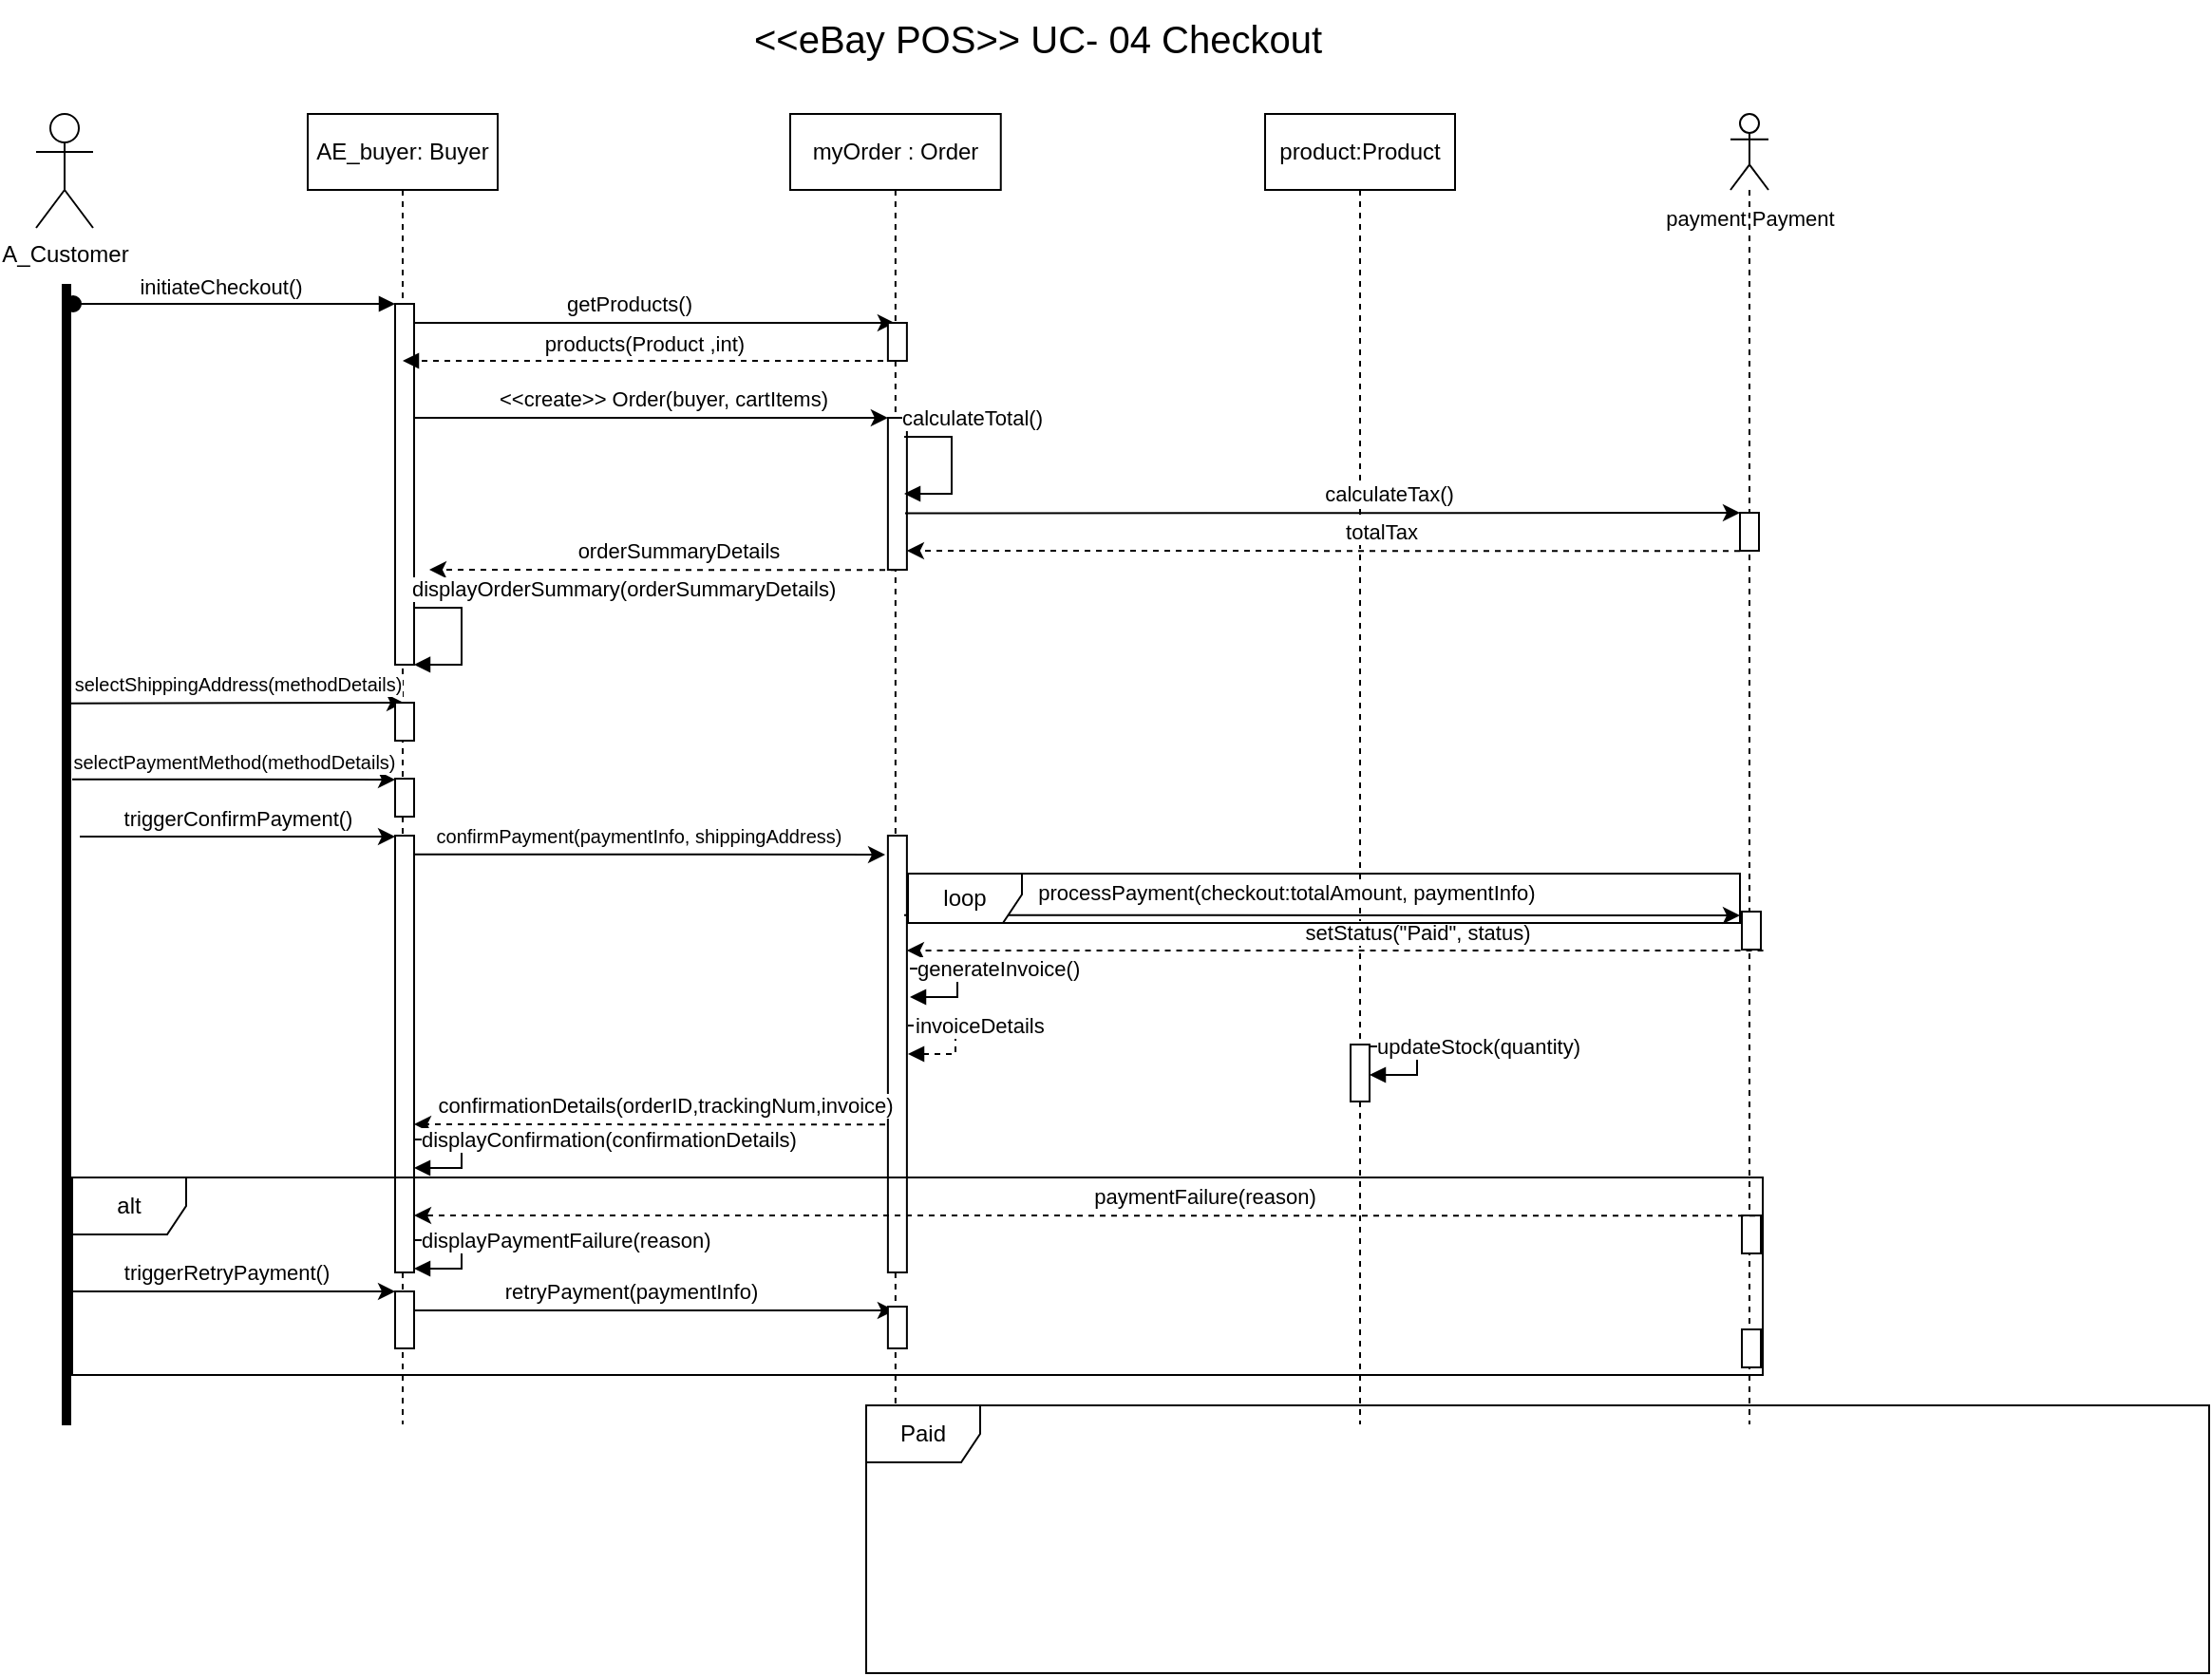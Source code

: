 <mxfile version="27.0.6">
  <diagram name="Page-1" id="2YBvvXClWsGukQMizWep">
    <mxGraphModel dx="2146" dy="781" grid="1" gridSize="10" guides="1" tooltips="1" connect="1" arrows="1" fold="1" page="1" pageScale="1" pageWidth="850" pageHeight="1100" math="0" shadow="0">
      <root>
        <mxCell id="0" />
        <mxCell id="1" parent="0" />
        <mxCell id="mtO_gDQZqmRhvzvz-Wwp-23" value="" style="edgeStyle=elbowEdgeStyle;rounded=0;orthogonalLoop=1;jettySize=auto;html=1;elbow=vertical;curved=0;" parent="1" edge="1" target="kN1TvL-AGW_TWXCYKgNe-19">
          <mxGeometry relative="1" as="geometry">
            <mxPoint x="-241" y="700" as="sourcePoint" />
            <mxPoint x="103.065" y="699.696" as="targetPoint" />
          </mxGeometry>
        </mxCell>
        <mxCell id="mtO_gDQZqmRhvzvz-Wwp-24" value="retryPayment(paymentInfo)" style="edgeLabel;html=1;align=center;verticalAlign=middle;resizable=0;points=[];" parent="mtO_gDQZqmRhvzvz-Wwp-23" vertex="1" connectable="0">
          <mxGeometry x="-0.239" y="4" relative="1" as="geometry">
            <mxPoint x="19" y="-6" as="offset" />
          </mxGeometry>
        </mxCell>
        <mxCell id="kN1TvL-AGW_TWXCYKgNe-4" value="A_Customer" style="shape=umlActor;verticalLabelPosition=bottom;verticalAlign=top;html=1;" parent="1" vertex="1">
          <mxGeometry x="-437" y="70" width="30" height="60" as="geometry" />
        </mxCell>
        <mxCell id="kN1TvL-AGW_TWXCYKgNe-6" value="" style="html=1;points=[[0,0,0,0,5],[0,1,0,0,-5],[1,0,0,0,5],[1,1,0,0,-5]];perimeter=orthogonalPerimeter;outlineConnect=0;targetShapes=umlLifeline;portConstraint=eastwest;newEdgeStyle={&quot;curved&quot;:0,&quot;rounded&quot;:0};fillColor=#000000;imageWidth=6;" parent="1" vertex="1">
          <mxGeometry x="-423" y="160" width="4" height="600" as="geometry" />
        </mxCell>
        <mxCell id="kN1TvL-AGW_TWXCYKgNe-8" value="initiateCheckout()" style="html=1;verticalAlign=bottom;startArrow=oval;startFill=1;endArrow=block;startSize=8;curved=0;rounded=0;" parent="1" edge="1">
          <mxGeometry x="-0.087" width="60" relative="1" as="geometry">
            <mxPoint x="-417.5" y="170" as="sourcePoint" />
            <mxPoint x="-248.0" y="170" as="targetPoint" />
            <mxPoint as="offset" />
          </mxGeometry>
        </mxCell>
        <mxCell id="kN1TvL-AGW_TWXCYKgNe-25" value="" style="edgeStyle=elbowEdgeStyle;rounded=0;orthogonalLoop=1;jettySize=auto;html=1;elbow=vertical;curved=0;" parent="1" edge="1" target="kN1TvL-AGW_TWXCYKgNe-19">
          <mxGeometry relative="1" as="geometry">
            <mxPoint x="-242.0" y="179.996" as="sourcePoint" />
            <mxPoint x="-73.5" y="180" as="targetPoint" />
          </mxGeometry>
        </mxCell>
        <mxCell id="kN1TvL-AGW_TWXCYKgNe-26" value="getProducts()" style="edgeLabel;html=1;align=center;verticalAlign=middle;resizable=0;points=[];" parent="kN1TvL-AGW_TWXCYKgNe-25" vertex="1" connectable="0">
          <mxGeometry x="-0.239" y="4" relative="1" as="geometry">
            <mxPoint x="19" y="-6" as="offset" />
          </mxGeometry>
        </mxCell>
        <mxCell id="kN1TvL-AGW_TWXCYKgNe-13" value="AE_buyer: Buyer" style="shape=umlLifeline;perimeter=lifelinePerimeter;whiteSpace=wrap;html=1;container=0;dropTarget=0;collapsible=0;recursiveResize=0;outlineConnect=0;portConstraint=eastwest;newEdgeStyle={&quot;edgeStyle&quot;:&quot;elbowEdgeStyle&quot;,&quot;elbow&quot;:&quot;vertical&quot;,&quot;curved&quot;:0,&quot;rounded&quot;:0};" parent="1" vertex="1">
          <mxGeometry x="-294" y="70" width="100" height="690" as="geometry" />
        </mxCell>
        <mxCell id="HF9BvkSXhrn5gTn5HDKa-1" value="" style="html=1;points=[[0,0,0,0,5],[0,1,0,0,-5],[1,0,0,0,5],[1,1,0,0,-5]];perimeter=orthogonalPerimeter;outlineConnect=0;targetShapes=umlLifeline;portConstraint=eastwest;newEdgeStyle={&quot;curved&quot;:0,&quot;rounded&quot;:0};" parent="kN1TvL-AGW_TWXCYKgNe-13" vertex="1">
          <mxGeometry x="46" y="100" width="10" height="190" as="geometry" />
        </mxCell>
        <mxCell id="Sw7p4tAm8NIHKgo4iLP5-28" value="" style="html=1;points=[[0,0,0,0,5],[0,1,0,0,-5],[1,0,0,0,5],[1,1,0,0,-5]];perimeter=orthogonalPerimeter;outlineConnect=0;targetShapes=umlLifeline;portConstraint=eastwest;newEdgeStyle={&quot;curved&quot;:0,&quot;rounded&quot;:0};" parent="kN1TvL-AGW_TWXCYKgNe-13" vertex="1">
          <mxGeometry x="46" y="380" width="10" height="230" as="geometry" />
        </mxCell>
        <mxCell id="mtO_gDQZqmRhvzvz-Wwp-13" value="" style="html=1;points=[[0,0,0,0,5],[0,1,0,0,-5],[1,0,0,0,5],[1,1,0,0,-5]];perimeter=orthogonalPerimeter;outlineConnect=0;targetShapes=umlLifeline;portConstraint=eastwest;newEdgeStyle={&quot;curved&quot;:0,&quot;rounded&quot;:0};" parent="kN1TvL-AGW_TWXCYKgNe-13" vertex="1">
          <mxGeometry x="46" y="620" width="10" height="30" as="geometry" />
        </mxCell>
        <mxCell id="kN1TvL-AGW_TWXCYKgNe-19" value="myOrder : Order" style="shape=umlLifeline;perimeter=lifelinePerimeter;whiteSpace=wrap;html=1;container=0;dropTarget=0;collapsible=0;recursiveResize=0;outlineConnect=0;portConstraint=eastwest;newEdgeStyle={&quot;edgeStyle&quot;:&quot;elbowEdgeStyle&quot;,&quot;elbow&quot;:&quot;vertical&quot;,&quot;curved&quot;:0,&quot;rounded&quot;:0};" parent="1" vertex="1">
          <mxGeometry x="-40" y="70" width="110.87" height="690" as="geometry" />
        </mxCell>
        <mxCell id="kN1TvL-AGW_TWXCYKgNe-66" value="" style="html=1;points=[[0,0,0,0,5],[0,1,0,0,-5],[1,0,0,0,5],[1,1,0,0,-5]];perimeter=orthogonalPerimeter;outlineConnect=0;targetShapes=umlLifeline;portConstraint=eastwest;newEdgeStyle={&quot;curved&quot;:0,&quot;rounded&quot;:0};" parent="kN1TvL-AGW_TWXCYKgNe-19" vertex="1">
          <mxGeometry x="51.44" y="380" width="10" height="230" as="geometry" />
        </mxCell>
        <mxCell id="kN1TvL-AGW_TWXCYKgNe-73" value="" style="html=1;points=[[0,0,0,0,5],[0,1,0,0,-5],[1,0,0,0,5],[1,1,0,0,-5]];perimeter=orthogonalPerimeter;outlineConnect=0;targetShapes=umlLifeline;portConstraint=eastwest;newEdgeStyle={&quot;curved&quot;:0,&quot;rounded&quot;:0};" parent="kN1TvL-AGW_TWXCYKgNe-19" vertex="1">
          <mxGeometry x="51.44" y="160" width="10" height="80" as="geometry" />
        </mxCell>
        <mxCell id="mtO_gDQZqmRhvzvz-Wwp-22" value="" style="html=1;points=[[0,0,0,0,5],[0,1,0,0,-5],[1,0,0,0,5],[1,1,0,0,-5]];perimeter=orthogonalPerimeter;outlineConnect=0;targetShapes=umlLifeline;portConstraint=eastwest;newEdgeStyle={&quot;curved&quot;:0,&quot;rounded&quot;:0};" parent="kN1TvL-AGW_TWXCYKgNe-19" vertex="1">
          <mxGeometry x="51.44" y="628" width="10" height="22" as="geometry" />
        </mxCell>
        <mxCell id="Sw7p4tAm8NIHKgo4iLP5-13" value="" style="html=1;points=[[0,0,0,0,5],[0,1,0,0,-5],[1,0,0,0,5],[1,1,0,0,-5]];perimeter=orthogonalPerimeter;outlineConnect=0;targetShapes=umlLifeline;portConstraint=eastwest;newEdgeStyle={&quot;curved&quot;:0,&quot;rounded&quot;:0};" parent="kN1TvL-AGW_TWXCYKgNe-19" vertex="1">
          <mxGeometry x="51.44" y="110" width="10" height="20" as="geometry" />
        </mxCell>
        <mxCell id="kN1TvL-AGW_TWXCYKgNe-23" value="" style="shape=umlLifeline;perimeter=lifelinePerimeter;whiteSpace=wrap;html=1;container=1;dropTarget=0;collapsible=0;recursiveResize=0;outlineConnect=0;portConstraint=eastwest;newEdgeStyle={&quot;curved&quot;:0,&quot;rounded&quot;:0};participant=umlActor;" parent="1" vertex="1">
          <mxGeometry x="455" y="70" width="20" height="690" as="geometry" />
        </mxCell>
        <mxCell id="Sw7p4tAm8NIHKgo4iLP5-35" value="" style="html=1;points=[[0,0,0,0,5],[0,1,0,0,-5],[1,0,0,0,5],[1,1,0,0,-5]];perimeter=orthogonalPerimeter;outlineConnect=0;targetShapes=umlLifeline;portConstraint=eastwest;newEdgeStyle={&quot;curved&quot;:0,&quot;rounded&quot;:0};" parent="kN1TvL-AGW_TWXCYKgNe-23" vertex="1">
          <mxGeometry x="6" y="420" width="10" height="20" as="geometry" />
        </mxCell>
        <mxCell id="HF9BvkSXhrn5gTn5HDKa-6" value="" style="html=1;points=[[0,0,0,0,5],[0,1,0,0,-5],[1,0,0,0,5],[1,1,0,0,-5]];perimeter=orthogonalPerimeter;outlineConnect=0;targetShapes=umlLifeline;portConstraint=eastwest;newEdgeStyle={&quot;curved&quot;:0,&quot;rounded&quot;:0};" parent="kN1TvL-AGW_TWXCYKgNe-23" vertex="1">
          <mxGeometry x="6" y="640" width="10" height="20" as="geometry" />
        </mxCell>
        <mxCell id="ykOPbRQtEB0h3hrjc40J-9" value="" style="html=1;points=[[0,0,0,0,5],[0,1,0,0,-5],[1,0,0,0,5],[1,1,0,0,-5]];perimeter=orthogonalPerimeter;outlineConnect=0;targetShapes=umlLifeline;portConstraint=eastwest;newEdgeStyle={&quot;curved&quot;:0,&quot;rounded&quot;:0};" parent="kN1TvL-AGW_TWXCYKgNe-23" vertex="1">
          <mxGeometry x="6" y="580" width="10" height="20" as="geometry" />
        </mxCell>
        <mxCell id="nH1G99oQ00qSDfp580w2-2" value="" style="html=1;points=[[0,0,0,0,5],[0,1,0,0,-5],[1,0,0,0,5],[1,1,0,0,-5]];perimeter=orthogonalPerimeter;outlineConnect=0;targetShapes=umlLifeline;portConstraint=eastwest;newEdgeStyle={&quot;curved&quot;:0,&quot;rounded&quot;:0};" vertex="1" parent="kN1TvL-AGW_TWXCYKgNe-23">
          <mxGeometry x="5" y="210" width="10" height="20" as="geometry" />
        </mxCell>
        <mxCell id="kN1TvL-AGW_TWXCYKgNe-24" value="payment:Payment" style="text;html=1;align=center;verticalAlign=middle;resizable=0;points=[];autosize=1;strokeColor=none;fillColor=none;fontSize=11;" parent="1" vertex="1">
          <mxGeometry x="410" y="110" width="110" height="30" as="geometry" />
        </mxCell>
        <mxCell id="kN1TvL-AGW_TWXCYKgNe-31" value="" style="edgeStyle=elbowEdgeStyle;rounded=0;orthogonalLoop=1;jettySize=auto;html=1;elbow=vertical;curved=0;" parent="1" target="kN1TvL-AGW_TWXCYKgNe-73" edge="1">
          <mxGeometry relative="1" as="geometry">
            <mxPoint x="-238.0" y="229.996" as="sourcePoint" />
            <mxPoint x="-103.13" y="229.996" as="targetPoint" />
          </mxGeometry>
        </mxCell>
        <mxCell id="Sw7p4tAm8NIHKgo4iLP5-3" value="&amp;lt;&amp;lt;create&amp;gt;&amp;gt; Order(buyer, cartItems)" style="edgeLabel;html=1;align=center;verticalAlign=middle;resizable=0;points=[];" parent="kN1TvL-AGW_TWXCYKgNe-31" vertex="1" connectable="0">
          <mxGeometry x="0.298" relative="1" as="geometry">
            <mxPoint x="-31" y="-10" as="offset" />
          </mxGeometry>
        </mxCell>
        <mxCell id="kN1TvL-AGW_TWXCYKgNe-64" value="product:Product" style="shape=umlLifeline;perimeter=lifelinePerimeter;whiteSpace=wrap;html=1;container=0;dropTarget=0;collapsible=0;recursiveResize=0;outlineConnect=0;portConstraint=eastwest;newEdgeStyle={&quot;edgeStyle&quot;:&quot;elbowEdgeStyle&quot;,&quot;elbow&quot;:&quot;vertical&quot;,&quot;curved&quot;:0,&quot;rounded&quot;:0};" parent="1" vertex="1">
          <mxGeometry x="210" y="70" width="100" height="690" as="geometry" />
        </mxCell>
        <mxCell id="mtO_gDQZqmRhvzvz-Wwp-34" value="" style="html=1;points=[[0,0,0,0,5],[0,1,0,0,-5],[1,0,0,0,5],[1,1,0,0,-5]];perimeter=orthogonalPerimeter;outlineConnect=0;targetShapes=umlLifeline;portConstraint=eastwest;newEdgeStyle={&quot;curved&quot;:0,&quot;rounded&quot;:0};" parent="kN1TvL-AGW_TWXCYKgNe-64" vertex="1">
          <mxGeometry x="45" y="490" width="10" height="30" as="geometry" />
        </mxCell>
        <mxCell id="kN1TvL-AGW_TWXCYKgNe-87" value="" style="edgeStyle=elbowEdgeStyle;rounded=0;orthogonalLoop=1;jettySize=auto;html=1;elbow=vertical;curved=0;exitX=1;exitY=1;exitDx=0;exitDy=-5;exitPerimeter=0;" parent="1" edge="1">
          <mxGeometry relative="1" as="geometry">
            <mxPoint x="-414" y="450.46" as="sourcePoint" />
            <mxPoint x="-248" y="450.17" as="targetPoint" />
          </mxGeometry>
        </mxCell>
        <mxCell id="kN1TvL-AGW_TWXCYKgNe-88" value="triggerConfirmPayment()" style="edgeLabel;html=1;align=center;verticalAlign=middle;resizable=0;points=[];" parent="kN1TvL-AGW_TWXCYKgNe-87" vertex="1" connectable="0">
          <mxGeometry x="-0.239" y="4" relative="1" as="geometry">
            <mxPoint x="19" y="-6" as="offset" />
          </mxGeometry>
        </mxCell>
        <mxCell id="kN1TvL-AGW_TWXCYKgNe-93" value="&amp;lt;&amp;lt;eBay POS&amp;gt;&amp;gt; UC- 04 Checkout" style="text;html=1;align=center;verticalAlign=middle;resizable=0;points=[];autosize=1;strokeColor=none;fillColor=none;fontSize=20;" parent="1" vertex="1">
          <mxGeometry x="-70" y="10" width="320" height="40" as="geometry" />
        </mxCell>
        <mxCell id="Sw7p4tAm8NIHKgo4iLP5-1" value="products(Product ,int)" style="html=1;verticalAlign=bottom;endArrow=block;curved=0;rounded=0;dashed=1;" parent="1" edge="1" target="kN1TvL-AGW_TWXCYKgNe-13">
          <mxGeometry width="80" relative="1" as="geometry">
            <mxPoint x="9" y="200" as="sourcePoint" />
            <mxPoint x="-150" y="200" as="targetPoint" />
          </mxGeometry>
        </mxCell>
        <mxCell id="Sw7p4tAm8NIHKgo4iLP5-2" value="" style="edgeStyle=elbowEdgeStyle;rounded=0;orthogonalLoop=1;jettySize=auto;html=1;elbow=vertical;curved=0;" parent="1" source="Sw7p4tAm8NIHKgo4iLP5-16" edge="1">
          <mxGeometry relative="1" as="geometry">
            <mxPoint x="-360.0" y="389.996" as="sourcePoint" />
            <mxPoint x="-243" y="390" as="targetPoint" />
          </mxGeometry>
        </mxCell>
        <mxCell id="Sw7p4tAm8NIHKgo4iLP5-6" value="" style="edgeStyle=elbowEdgeStyle;rounded=0;orthogonalLoop=1;jettySize=auto;html=1;elbow=vertical;curved=0;dashed=1;" parent="1" edge="1">
          <mxGeometry relative="1" as="geometry">
            <mxPoint x="16" y="310.13" as="sourcePoint" />
            <mxPoint x="-230" y="310" as="targetPoint" />
            <Array as="points" />
          </mxGeometry>
        </mxCell>
        <mxCell id="Sw7p4tAm8NIHKgo4iLP5-7" value="orderSummaryDetails" style="edgeLabel;html=1;align=center;verticalAlign=middle;resizable=0;points=[];" parent="Sw7p4tAm8NIHKgo4iLP5-6" vertex="1" connectable="0">
          <mxGeometry x="-0.239" y="4" relative="1" as="geometry">
            <mxPoint x="-22" y="-14" as="offset" />
          </mxGeometry>
        </mxCell>
        <mxCell id="Sw7p4tAm8NIHKgo4iLP5-8" value="displayOrderSummary(orderSummaryDetails)" style="html=1;align=left;spacingLeft=2;endArrow=block;rounded=0;edgeStyle=orthogonalEdgeStyle;curved=0;rounded=0;" parent="1" edge="1">
          <mxGeometry x="-1" y="11" relative="1" as="geometry">
            <mxPoint x="-238" y="329.98" as="sourcePoint" />
            <Array as="points">
              <mxPoint x="-213" y="359.98" />
            </Array>
            <mxPoint x="-238" y="359.98" as="targetPoint" />
            <mxPoint x="-5" y="1" as="offset" />
          </mxGeometry>
        </mxCell>
        <mxCell id="Sw7p4tAm8NIHKgo4iLP5-10" value="calculateTotal()" style="html=1;align=left;spacingLeft=2;endArrow=block;rounded=0;edgeStyle=orthogonalEdgeStyle;curved=0;rounded=0;" parent="1" edge="1">
          <mxGeometry x="-1" y="11" relative="1" as="geometry">
            <mxPoint x="20" y="240" as="sourcePoint" />
            <Array as="points">
              <mxPoint x="45" y="270" />
            </Array>
            <mxPoint x="20" y="270" as="targetPoint" />
            <mxPoint x="-5" y="1" as="offset" />
          </mxGeometry>
        </mxCell>
        <mxCell id="Sw7p4tAm8NIHKgo4iLP5-18" value="" style="edgeStyle=elbowEdgeStyle;rounded=0;orthogonalLoop=1;jettySize=auto;html=1;elbow=vertical;curved=0;" parent="1" edge="1">
          <mxGeometry relative="1" as="geometry">
            <mxPoint x="-423.0" y="380.326" as="sourcePoint" />
            <mxPoint x="-243.5" y="379.997" as="targetPoint" />
          </mxGeometry>
        </mxCell>
        <mxCell id="Sw7p4tAm8NIHKgo4iLP5-19" value="selectShippingAddress(methodDetails)" style="edgeLabel;html=1;align=center;verticalAlign=middle;resizable=0;points=[];fontSize=10;" parent="Sw7p4tAm8NIHKgo4iLP5-18" vertex="1" connectable="0">
          <mxGeometry x="-0.152" y="9" relative="1" as="geometry">
            <mxPoint x="16" y="-1" as="offset" />
          </mxGeometry>
        </mxCell>
        <mxCell id="Sw7p4tAm8NIHKgo4iLP5-16" value="" style="html=1;points=[[0,0,0,0,5],[0,1,0,0,-5],[1,0,0,0,5],[1,1,0,0,-5]];perimeter=orthogonalPerimeter;outlineConnect=0;targetShapes=umlLifeline;portConstraint=eastwest;newEdgeStyle={&quot;curved&quot;:0,&quot;rounded&quot;:0};" parent="1" vertex="1">
          <mxGeometry x="-248" y="380" width="10" height="20" as="geometry" />
        </mxCell>
        <mxCell id="Sw7p4tAm8NIHKgo4iLP5-22" value="" style="edgeStyle=elbowEdgeStyle;rounded=0;orthogonalLoop=1;jettySize=auto;html=1;elbow=vertical;curved=0;" parent="1" source="Sw7p4tAm8NIHKgo4iLP5-24" edge="1">
          <mxGeometry relative="1" as="geometry">
            <mxPoint x="-418.0" y="420.326" as="sourcePoint" />
            <mxPoint x="-243" y="420" as="targetPoint" />
          </mxGeometry>
        </mxCell>
        <mxCell id="Sw7p4tAm8NIHKgo4iLP5-25" value="" style="edgeStyle=elbowEdgeStyle;rounded=0;orthogonalLoop=1;jettySize=auto;html=1;elbow=vertical;curved=0;" parent="1" target="Sw7p4tAm8NIHKgo4iLP5-24" edge="1">
          <mxGeometry relative="1" as="geometry">
            <mxPoint x="-418.0" y="420.326" as="sourcePoint" />
            <mxPoint x="-243" y="420" as="targetPoint" />
          </mxGeometry>
        </mxCell>
        <mxCell id="Sw7p4tAm8NIHKgo4iLP5-26" value="selectPaymentMethod(methodDetails)" style="edgeLabel;html=1;align=center;verticalAlign=middle;resizable=0;points=[];fontSize=10;" parent="Sw7p4tAm8NIHKgo4iLP5-25" vertex="1" connectable="0">
          <mxGeometry x="-0.152" y="9" relative="1" as="geometry">
            <mxPoint x="13" y="-1" as="offset" />
          </mxGeometry>
        </mxCell>
        <mxCell id="Sw7p4tAm8NIHKgo4iLP5-24" value="" style="html=1;points=[[0,0,0,0,5],[0,1,0,0,-5],[1,0,0,0,5],[1,1,0,0,-5]];perimeter=orthogonalPerimeter;outlineConnect=0;targetShapes=umlLifeline;portConstraint=eastwest;newEdgeStyle={&quot;curved&quot;:0,&quot;rounded&quot;:0};" parent="1" vertex="1">
          <mxGeometry x="-248" y="420" width="10" height="20" as="geometry" />
        </mxCell>
        <mxCell id="Sw7p4tAm8NIHKgo4iLP5-37" value="" style="edgeStyle=elbowEdgeStyle;rounded=0;orthogonalLoop=1;jettySize=auto;html=1;elbow=vertical;curved=0;exitX=1.458;exitY=0.139;exitDx=0;exitDy=0;exitPerimeter=0;" parent="1" edge="1">
          <mxGeometry relative="1" as="geometry">
            <mxPoint x="20.0" y="491.85" as="sourcePoint" />
            <mxPoint x="460" y="492" as="targetPoint" />
            <Array as="points" />
          </mxGeometry>
        </mxCell>
        <mxCell id="Sw7p4tAm8NIHKgo4iLP5-38" value="processPayment(checkout:totalAmount, paymentInfo)" style="edgeLabel;html=1;align=center;verticalAlign=middle;resizable=0;points=[];fontSize=11;" parent="Sw7p4tAm8NIHKgo4iLP5-37" vertex="1" connectable="0">
          <mxGeometry x="-0.239" y="4" relative="1" as="geometry">
            <mxPoint x="33" y="-8" as="offset" />
          </mxGeometry>
        </mxCell>
        <mxCell id="mtO_gDQZqmRhvzvz-Wwp-2" value="" style="edgeStyle=elbowEdgeStyle;rounded=0;orthogonalLoop=1;jettySize=auto;html=1;elbow=vertical;curved=0;dashed=1;" parent="1" edge="1" target="kN1TvL-AGW_TWXCYKgNe-66">
          <mxGeometry relative="1" as="geometry">
            <mxPoint x="472.27" y="510.46" as="sourcePoint" />
            <mxPoint x="110.398" y="509.667" as="targetPoint" />
          </mxGeometry>
        </mxCell>
        <mxCell id="mtO_gDQZqmRhvzvz-Wwp-3" value="setStatus(&quot;Paid&quot;, status)" style="edgeLabel;html=1;align=center;verticalAlign=middle;resizable=0;points=[];" parent="mtO_gDQZqmRhvzvz-Wwp-2" vertex="1" connectable="0">
          <mxGeometry x="-0.239" y="4" relative="1" as="geometry">
            <mxPoint x="-11" y="-14" as="offset" />
          </mxGeometry>
        </mxCell>
        <mxCell id="mtO_gDQZqmRhvzvz-Wwp-5" value="generateInvoice()" style="html=1;align=left;spacingLeft=2;endArrow=block;rounded=0;edgeStyle=orthogonalEdgeStyle;curved=0;rounded=0;" parent="1" edge="1">
          <mxGeometry x="-1" relative="1" as="geometry">
            <mxPoint x="23" y="520" as="sourcePoint" />
            <Array as="points">
              <mxPoint x="48" y="520" />
              <mxPoint x="48" y="535" />
              <mxPoint x="23" y="535" />
            </Array>
            <mxPoint x="23" y="535" as="targetPoint" />
            <mxPoint as="offset" />
          </mxGeometry>
        </mxCell>
        <mxCell id="mtO_gDQZqmRhvzvz-Wwp-6" value="invoiceDetails" style="html=1;align=left;spacingLeft=2;endArrow=block;rounded=0;edgeStyle=orthogonalEdgeStyle;curved=0;rounded=0;dashed=1;" parent="1" edge="1">
          <mxGeometry x="-1" relative="1" as="geometry">
            <mxPoint x="22" y="550" as="sourcePoint" />
            <Array as="points">
              <mxPoint x="47" y="550" />
              <mxPoint x="47" y="565" />
              <mxPoint x="22" y="565" />
            </Array>
            <mxPoint x="22" y="565" as="targetPoint" />
            <mxPoint as="offset" />
          </mxGeometry>
        </mxCell>
        <mxCell id="mtO_gDQZqmRhvzvz-Wwp-7" value="" style="edgeStyle=elbowEdgeStyle;rounded=0;orthogonalLoop=1;jettySize=auto;html=1;elbow=vertical;curved=0;dashed=1;" parent="1" edge="1">
          <mxGeometry relative="1" as="geometry">
            <mxPoint x="10" y="602.14" as="sourcePoint" />
            <mxPoint x="-238" y="602.14" as="targetPoint" />
            <Array as="points" />
          </mxGeometry>
        </mxCell>
        <mxCell id="mtO_gDQZqmRhvzvz-Wwp-8" value="confirmationDetails(orderID,trackingNum,invoice)" style="edgeLabel;html=1;align=center;verticalAlign=middle;resizable=0;points=[];" parent="mtO_gDQZqmRhvzvz-Wwp-7" vertex="1" connectable="0">
          <mxGeometry x="-0.239" y="4" relative="1" as="geometry">
            <mxPoint x="-22" y="-14" as="offset" />
          </mxGeometry>
        </mxCell>
        <mxCell id="mtO_gDQZqmRhvzvz-Wwp-11" value="" style="edgeStyle=elbowEdgeStyle;rounded=0;orthogonalLoop=1;jettySize=auto;html=1;elbow=vertical;curved=0;dashed=1;" parent="1" edge="1">
          <mxGeometry relative="1" as="geometry">
            <mxPoint x="468" y="650.13" as="sourcePoint" />
            <mxPoint x="-238" y="650" as="targetPoint" />
            <Array as="points">
              <mxPoint x="550" y="650" />
            </Array>
          </mxGeometry>
        </mxCell>
        <mxCell id="mtO_gDQZqmRhvzvz-Wwp-12" value="paymentFailure(reason)" style="edgeLabel;html=1;align=center;verticalAlign=middle;resizable=0;points=[];" parent="mtO_gDQZqmRhvzvz-Wwp-11" vertex="1" connectable="0">
          <mxGeometry x="-0.239" y="4" relative="1" as="geometry">
            <mxPoint x="-22" y="-14" as="offset" />
          </mxGeometry>
        </mxCell>
        <mxCell id="mtO_gDQZqmRhvzvz-Wwp-9" value="displayConfirmation(confirmationDetails)" style="html=1;align=left;spacingLeft=2;endArrow=block;rounded=0;edgeStyle=orthogonalEdgeStyle;curved=0;rounded=0;" parent="1" edge="1">
          <mxGeometry x="-1" relative="1" as="geometry">
            <mxPoint x="-238" y="610" as="sourcePoint" />
            <Array as="points">
              <mxPoint x="-213" y="610" />
              <mxPoint x="-213" y="625" />
              <mxPoint x="-238" y="625" />
            </Array>
            <mxPoint x="-238" y="625" as="targetPoint" />
            <mxPoint as="offset" />
          </mxGeometry>
        </mxCell>
        <mxCell id="mtO_gDQZqmRhvzvz-Wwp-10" value="displayPaymentFailure(reason)" style="html=1;align=left;spacingLeft=2;endArrow=block;rounded=0;edgeStyle=orthogonalEdgeStyle;curved=0;rounded=0;" parent="1" edge="1">
          <mxGeometry x="-1" relative="1" as="geometry">
            <mxPoint x="-238" y="663" as="sourcePoint" />
            <Array as="points">
              <mxPoint x="-213" y="663" />
              <mxPoint x="-213" y="678" />
              <mxPoint x="-238" y="678" />
            </Array>
            <mxPoint x="-238" y="678" as="targetPoint" />
            <mxPoint as="offset" />
          </mxGeometry>
        </mxCell>
        <mxCell id="mtO_gDQZqmRhvzvz-Wwp-16" value="" style="edgeStyle=elbowEdgeStyle;rounded=0;orthogonalLoop=1;jettySize=auto;html=1;elbow=vertical;curved=0;" parent="1" edge="1">
          <mxGeometry relative="1" as="geometry">
            <mxPoint x="-423" y="690" as="sourcePoint" />
            <mxPoint x="-248" y="690" as="targetPoint" />
          </mxGeometry>
        </mxCell>
        <mxCell id="mtO_gDQZqmRhvzvz-Wwp-17" value="triggerRetryPayment()" style="edgeLabel;html=1;align=center;verticalAlign=middle;resizable=0;points=[];" parent="mtO_gDQZqmRhvzvz-Wwp-16" vertex="1" connectable="0">
          <mxGeometry x="-0.239" y="4" relative="1" as="geometry">
            <mxPoint x="19" y="-6" as="offset" />
          </mxGeometry>
        </mxCell>
        <mxCell id="ykOPbRQtEB0h3hrjc40J-13" value="" style="edgeStyle=elbowEdgeStyle;rounded=0;orthogonalLoop=1;jettySize=auto;html=1;elbow=vertical;curved=0;" parent="1" edge="1">
          <mxGeometry relative="1" as="geometry">
            <mxPoint x="-238.0" y="459.816" as="sourcePoint" />
            <mxPoint x="10" y="460" as="targetPoint" />
          </mxGeometry>
        </mxCell>
        <mxCell id="ykOPbRQtEB0h3hrjc40J-14" value="confirmPayment(paymentInfo, shippingAddress)" style="edgeLabel;html=1;align=center;verticalAlign=middle;resizable=0;points=[];fontSize=10;" parent="ykOPbRQtEB0h3hrjc40J-13" vertex="1" connectable="0">
          <mxGeometry x="-0.152" y="9" relative="1" as="geometry">
            <mxPoint x="13" y="-1" as="offset" />
          </mxGeometry>
        </mxCell>
        <mxCell id="ykOPbRQtEB0h3hrjc40J-12" value="loop" style="shape=umlFrame;whiteSpace=wrap;html=1;pointerEvents=0;" parent="1" vertex="1">
          <mxGeometry x="22" y="470" width="438" height="26" as="geometry" />
        </mxCell>
        <mxCell id="ykOPbRQtEB0h3hrjc40J-15" value="alt" style="shape=umlFrame;whiteSpace=wrap;html=1;pointerEvents=0;" parent="1" vertex="1">
          <mxGeometry x="-418" y="630" width="890" height="104" as="geometry" />
        </mxCell>
        <mxCell id="PUNF1kNcgxxUp3v5ZcSH-1" value="" style="edgeStyle=elbowEdgeStyle;rounded=0;orthogonalLoop=1;jettySize=auto;html=1;elbow=vertical;curved=0;" parent="1" edge="1">
          <mxGeometry relative="1" as="geometry">
            <mxPoint x="20.5" y="280.24" as="sourcePoint" />
            <mxPoint x="460" y="280" as="targetPoint" />
          </mxGeometry>
        </mxCell>
        <mxCell id="PUNF1kNcgxxUp3v5ZcSH-2" value="calculateTax()" style="edgeLabel;html=1;align=center;verticalAlign=middle;resizable=0;points=[];" parent="PUNF1kNcgxxUp3v5ZcSH-1" vertex="1" connectable="0">
          <mxGeometry x="0.298" relative="1" as="geometry">
            <mxPoint x="-31" y="-10" as="offset" />
          </mxGeometry>
        </mxCell>
        <mxCell id="PUNF1kNcgxxUp3v5ZcSH-5" value="" style="edgeStyle=elbowEdgeStyle;rounded=0;orthogonalLoop=1;jettySize=auto;html=1;elbow=vertical;curved=0;dashed=1;" parent="1" target="kN1TvL-AGW_TWXCYKgNe-73" edge="1">
          <mxGeometry relative="1" as="geometry">
            <mxPoint x="460" y="300.13" as="sourcePoint" />
            <mxPoint x="124" y="300" as="targetPoint" />
            <Array as="points">
              <mxPoint x="564.5" y="300" />
            </Array>
          </mxGeometry>
        </mxCell>
        <mxCell id="PUNF1kNcgxxUp3v5ZcSH-6" value="totalTax" style="edgeLabel;html=1;align=center;verticalAlign=middle;resizable=0;points=[];" parent="PUNF1kNcgxxUp3v5ZcSH-5" vertex="1" connectable="0">
          <mxGeometry x="-0.239" y="4" relative="1" as="geometry">
            <mxPoint x="-22" y="-14" as="offset" />
          </mxGeometry>
        </mxCell>
        <mxCell id="nH1G99oQ00qSDfp580w2-5" value="updateStock(quantity)" style="html=1;align=left;spacingLeft=2;endArrow=block;rounded=0;edgeStyle=orthogonalEdgeStyle;curved=0;rounded=0;" edge="1" parent="1">
          <mxGeometry x="-1" relative="1" as="geometry">
            <mxPoint x="265" y="561" as="sourcePoint" />
            <Array as="points">
              <mxPoint x="290" y="561" />
              <mxPoint x="290" y="576" />
              <mxPoint x="265" y="576" />
            </Array>
            <mxPoint x="265" y="576" as="targetPoint" />
            <mxPoint as="offset" />
          </mxGeometry>
        </mxCell>
        <mxCell id="nH1G99oQ00qSDfp580w2-6" value="Paid" style="shape=umlFrame;whiteSpace=wrap;html=1;pointerEvents=0;" vertex="1" parent="1">
          <mxGeometry y="750" width="707" height="141" as="geometry" />
        </mxCell>
      </root>
    </mxGraphModel>
  </diagram>
</mxfile>
